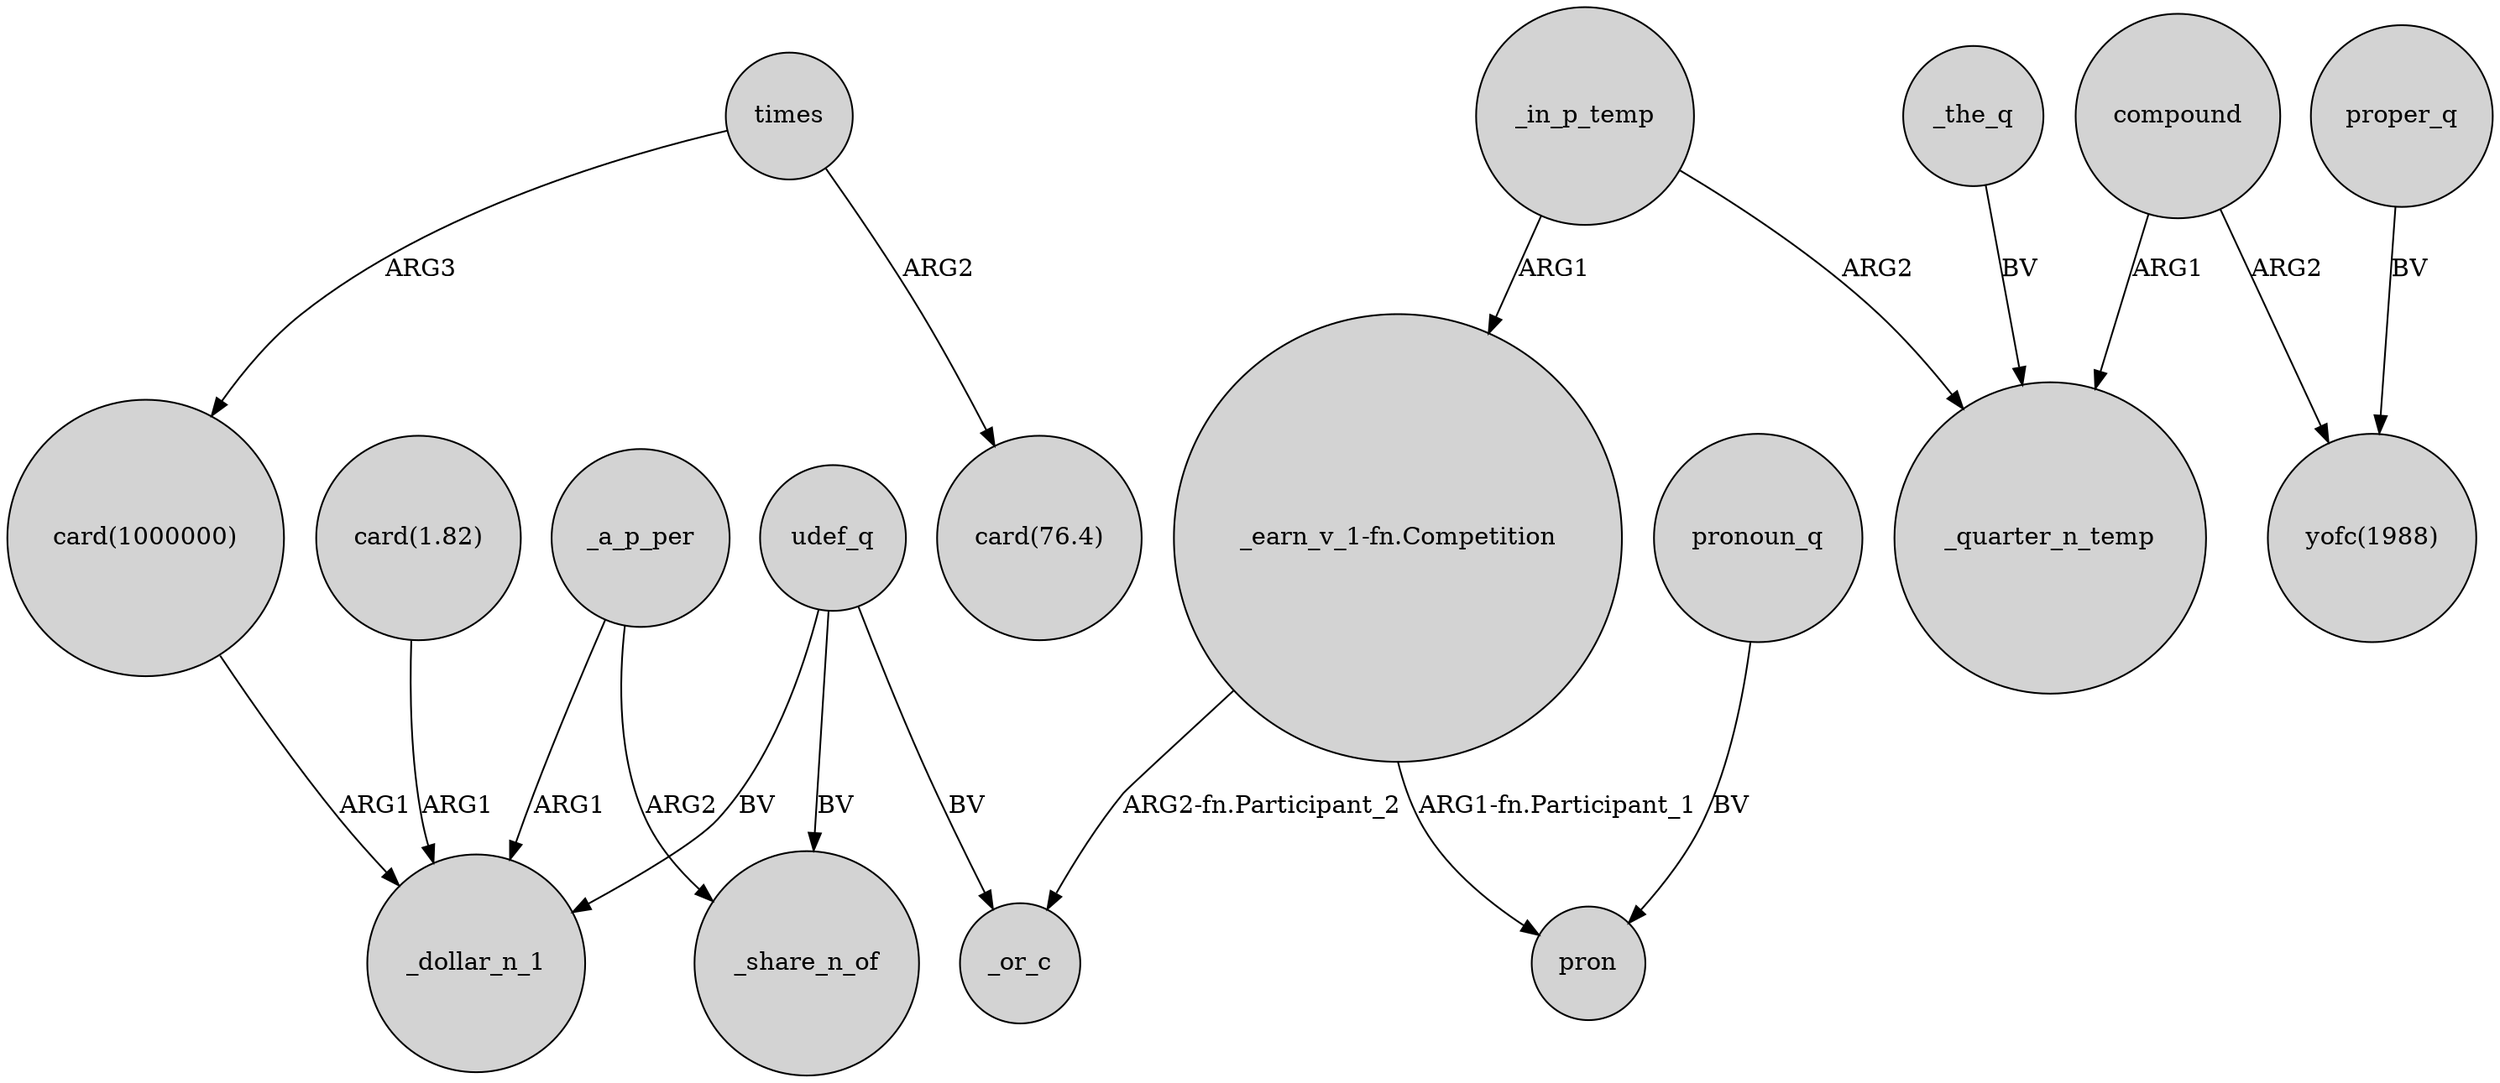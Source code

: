 digraph {
	node [shape=circle style=filled]
	times -> "card(1000000)" [label=ARG3]
	_a_p_per -> _share_n_of [label=ARG2]
	"_earn_v_1-fn.Competition" -> pron [label="ARG1-fn.Participant_1"]
	_in_p_temp -> _quarter_n_temp [label=ARG2]
	udef_q -> _share_n_of [label=BV]
	_in_p_temp -> "_earn_v_1-fn.Competition" [label=ARG1]
	udef_q -> _dollar_n_1 [label=BV]
	"_earn_v_1-fn.Competition" -> _or_c [label="ARG2-fn.Participant_2"]
	"card(1000000)" -> _dollar_n_1 [label=ARG1]
	compound -> _quarter_n_temp [label=ARG1]
	udef_q -> _or_c [label=BV]
	pronoun_q -> pron [label=BV]
	times -> "card(76.4)" [label=ARG2]
	proper_q -> "yofc(1988)" [label=BV]
	compound -> "yofc(1988)" [label=ARG2]
	_the_q -> _quarter_n_temp [label=BV]
	_a_p_per -> _dollar_n_1 [label=ARG1]
	"card(1.82)" -> _dollar_n_1 [label=ARG1]
}
